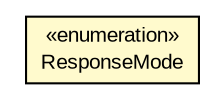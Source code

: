 #!/usr/local/bin/dot
#
# Class diagram 
# Generated by UMLGraph version R5_6-24-gf6e263 (http://www.umlgraph.org/)
#

digraph G {
	edge [fontname="arial",fontsize=10,labelfontname="arial",labelfontsize=10];
	node [fontname="arial",fontsize=10,shape=plaintext];
	nodesep=0.25;
	ranksep=0.5;
	// net.trajano.openidconnect.auth.ResponseMode
	c9254 [label=<<table title="net.trajano.openidconnect.auth.ResponseMode" border="0" cellborder="1" cellspacing="0" cellpadding="2" port="p" bgcolor="lemonChiffon" href="./ResponseMode.html">
		<tr><td><table border="0" cellspacing="0" cellpadding="1">
<tr><td align="center" balign="center"> &#171;enumeration&#187; </td></tr>
<tr><td align="center" balign="center"> ResponseMode </td></tr>
		</table></td></tr>
		</table>>, URL="./ResponseMode.html", fontname="arial", fontcolor="black", fontsize=10.0];
}

